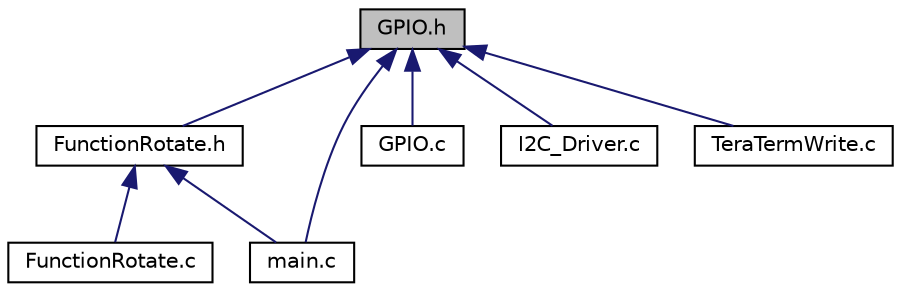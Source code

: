 digraph "GPIO.h"
{
  edge [fontname="Helvetica",fontsize="10",labelfontname="Helvetica",labelfontsize="10"];
  node [fontname="Helvetica",fontsize="10",shape=record];
  Node2 [label="GPIO.h",height=0.2,width=0.4,color="black", fillcolor="grey75", style="filled", fontcolor="black"];
  Node2 -> Node3 [dir="back",color="midnightblue",fontsize="10",style="solid",fontname="Helvetica"];
  Node3 [label="FunctionRotate.h",height=0.2,width=0.4,color="black", fillcolor="white", style="filled",URL="$_function_rotate_8h.html"];
  Node3 -> Node4 [dir="back",color="midnightblue",fontsize="10",style="solid",fontname="Helvetica"];
  Node4 [label="FunctionRotate.c",height=0.2,width=0.4,color="black", fillcolor="white", style="filled",URL="$_function_rotate_8c.html"];
  Node3 -> Node5 [dir="back",color="midnightblue",fontsize="10",style="solid",fontname="Helvetica"];
  Node5 [label="main.c",height=0.2,width=0.4,color="black", fillcolor="white", style="filled",URL="$main_8c.html"];
  Node2 -> Node6 [dir="back",color="midnightblue",fontsize="10",style="solid",fontname="Helvetica"];
  Node6 [label="GPIO.c",height=0.2,width=0.4,color="black", fillcolor="white", style="filled",URL="$_g_p_i_o_8c.html",tooltip="This is the source file for the GPIO device driver for Kinetis K64. It contains all the implementatio..."];
  Node2 -> Node7 [dir="back",color="midnightblue",fontsize="10",style="solid",fontname="Helvetica"];
  Node7 [label="I2C_Driver.c",height=0.2,width=0.4,color="black", fillcolor="white", style="filled",URL="$_i2_c___driver_8c.html"];
  Node2 -> Node5 [dir="back",color="midnightblue",fontsize="10",style="solid",fontname="Helvetica"];
  Node2 -> Node8 [dir="back",color="midnightblue",fontsize="10",style="solid",fontname="Helvetica"];
  Node8 [label="TeraTermWrite.c",height=0.2,width=0.4,color="black", fillcolor="white", style="filled",URL="$_tera_term_write_8c.html"];
}
